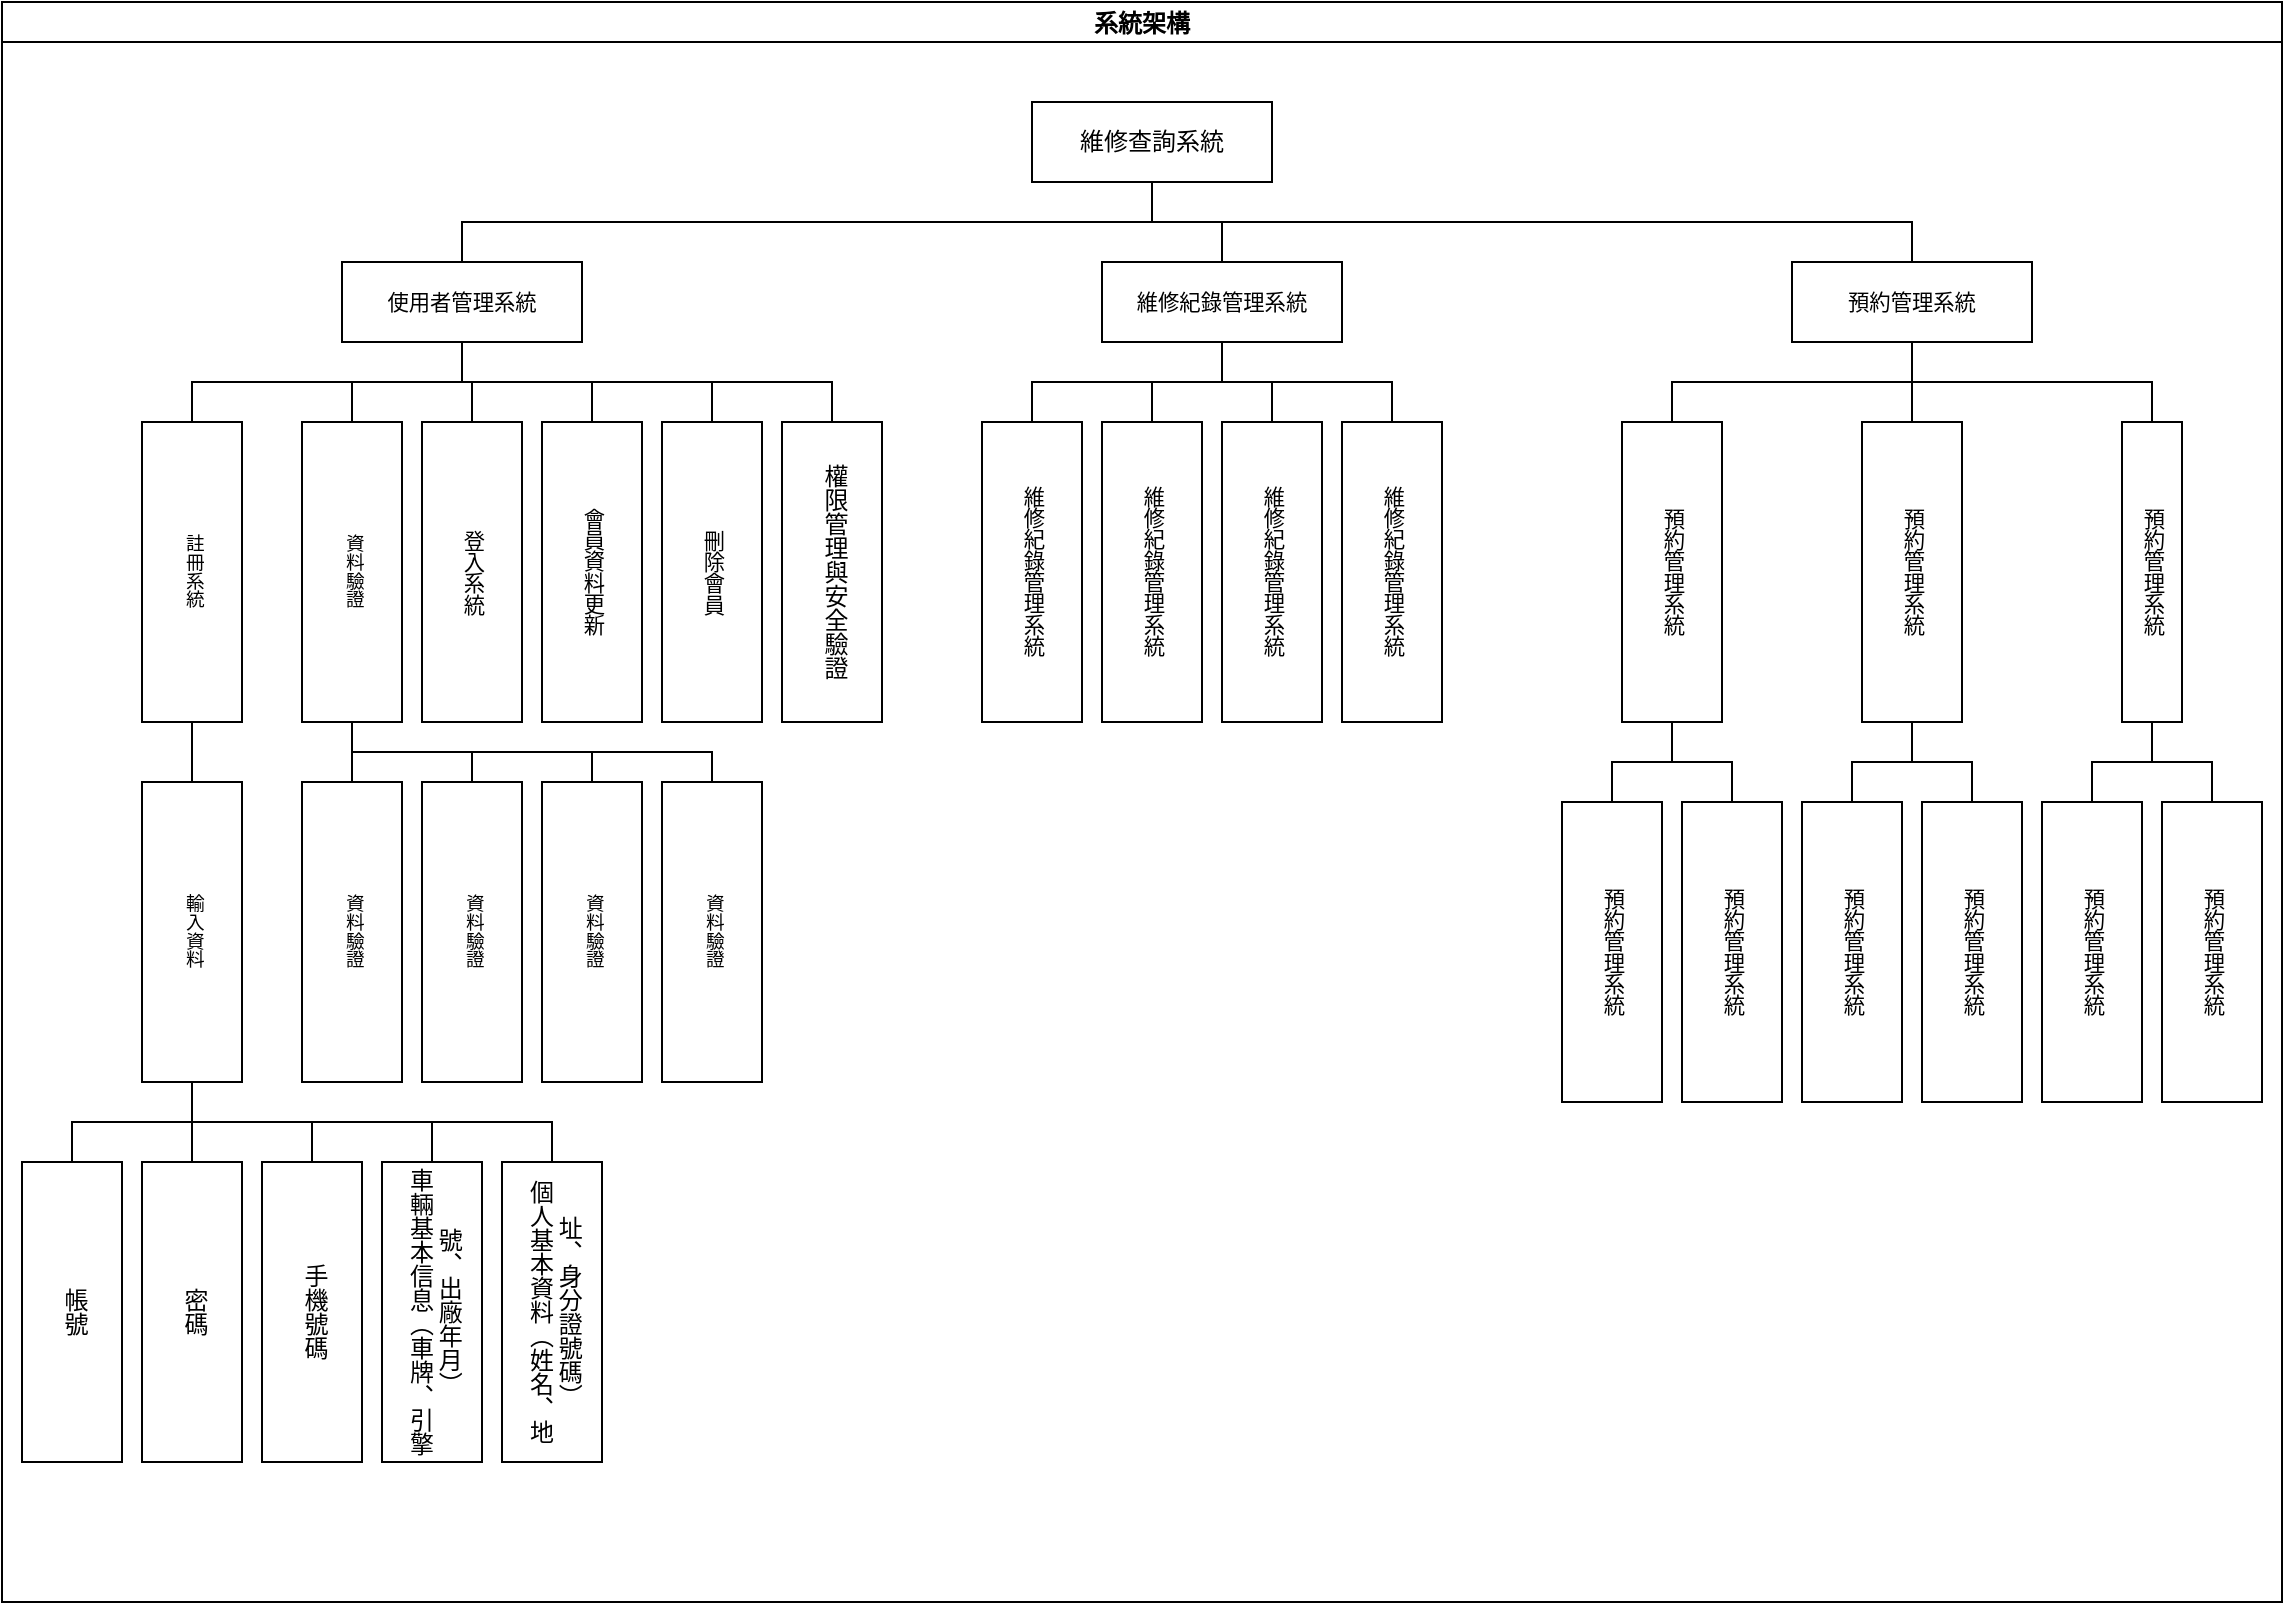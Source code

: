 <mxfile version="24.7.14">
  <diagram id="prtHgNgQTEPvFCAcTncT" name="Page-1">
    <mxGraphModel dx="1750" dy="1030" grid="1" gridSize="10" guides="1" tooltips="1" connect="1" arrows="1" fold="1" page="1" pageScale="1" pageWidth="1169" pageHeight="827" math="0" shadow="0">
      <root>
        <mxCell id="0" />
        <mxCell id="1" parent="0" />
        <mxCell id="vLOGakIaKndCi6_WX_65-37" value="系統架構" style="swimlane;startSize=20;horizontal=1;containerType=tree;textShadow=0;" vertex="1" parent="1">
          <mxGeometry x="20" y="14" width="1140" height="800" as="geometry" />
        </mxCell>
        <mxCell id="vLOGakIaKndCi6_WX_65-38" value="" style="edgeStyle=elbowEdgeStyle;elbow=vertical;sourcePerimeterSpacing=0;targetPerimeterSpacing=0;startArrow=none;endArrow=none;rounded=0;curved=0;" edge="1" parent="vLOGakIaKndCi6_WX_65-37" source="vLOGakIaKndCi6_WX_65-39" target="vLOGakIaKndCi6_WX_65-40">
          <mxGeometry relative="1" as="geometry" />
        </mxCell>
        <mxCell id="vLOGakIaKndCi6_WX_65-39" value="維修查詢系統" style="whiteSpace=wrap;html=1;treeFolding=1;treeMoving=1;newEdgeStyle={&quot;edgeStyle&quot;:&quot;elbowEdgeStyle&quot;,&quot;startArrow&quot;:&quot;none&quot;,&quot;endArrow&quot;:&quot;none&quot;};" vertex="1" parent="vLOGakIaKndCi6_WX_65-37">
          <mxGeometry x="515" y="50" width="120" height="40" as="geometry" />
        </mxCell>
        <mxCell id="vLOGakIaKndCi6_WX_65-40" value="&lt;span style=&quot;font-size: 10.667px; text-indent: -36.48px;&quot;&gt;維修紀錄管理系統&lt;/span&gt;" style="whiteSpace=wrap;html=1;treeFolding=1;treeMoving=1;newEdgeStyle={&quot;edgeStyle&quot;:&quot;elbowEdgeStyle&quot;,&quot;startArrow&quot;:&quot;none&quot;,&quot;endArrow&quot;:&quot;none&quot;};" vertex="1" parent="vLOGakIaKndCi6_WX_65-37">
          <mxGeometry x="550" y="130" width="120" height="40" as="geometry" />
        </mxCell>
        <mxCell id="vLOGakIaKndCi6_WX_65-41" value="" style="edgeStyle=elbowEdgeStyle;elbow=vertical;sourcePerimeterSpacing=0;targetPerimeterSpacing=0;startArrow=none;endArrow=none;rounded=0;curved=0;" edge="1" target="vLOGakIaKndCi6_WX_65-42" source="vLOGakIaKndCi6_WX_65-39" parent="vLOGakIaKndCi6_WX_65-37">
          <mxGeometry relative="1" as="geometry">
            <mxPoint x="585" y="110" as="sourcePoint" />
          </mxGeometry>
        </mxCell>
        <mxCell id="vLOGakIaKndCi6_WX_65-42" value="&lt;span style=&quot;font-size: 10.667px; text-indent: -36.48px;&quot;&gt;使用者管理系統&lt;/span&gt;" style="whiteSpace=wrap;html=1;treeFolding=1;treeMoving=1;newEdgeStyle={&quot;edgeStyle&quot;:&quot;elbowEdgeStyle&quot;,&quot;startArrow&quot;:&quot;none&quot;,&quot;endArrow&quot;:&quot;none&quot;};" vertex="1" parent="vLOGakIaKndCi6_WX_65-37">
          <mxGeometry x="170" y="130" width="120" height="40" as="geometry" />
        </mxCell>
        <mxCell id="vLOGakIaKndCi6_WX_65-43" value="" style="edgeStyle=elbowEdgeStyle;elbow=vertical;sourcePerimeterSpacing=0;targetPerimeterSpacing=0;startArrow=none;endArrow=none;rounded=0;curved=0;" edge="1" target="vLOGakIaKndCi6_WX_65-44" source="vLOGakIaKndCi6_WX_65-39" parent="vLOGakIaKndCi6_WX_65-37">
          <mxGeometry relative="1" as="geometry">
            <mxPoint x="585" y="110" as="sourcePoint" />
          </mxGeometry>
        </mxCell>
        <mxCell id="vLOGakIaKndCi6_WX_65-44" value="&lt;span style=&quot;font-size: 10.667px; text-indent: -36.48px;&quot;&gt;預約管理系統&lt;/span&gt;" style="whiteSpace=wrap;html=1;treeFolding=1;treeMoving=1;newEdgeStyle={&quot;edgeStyle&quot;:&quot;elbowEdgeStyle&quot;,&quot;startArrow&quot;:&quot;none&quot;,&quot;endArrow&quot;:&quot;none&quot;};" vertex="1" parent="vLOGakIaKndCi6_WX_65-37">
          <mxGeometry x="895" y="130" width="120" height="40" as="geometry" />
        </mxCell>
        <mxCell id="vLOGakIaKndCi6_WX_65-51" value="" style="edgeStyle=elbowEdgeStyle;elbow=vertical;sourcePerimeterSpacing=0;targetPerimeterSpacing=0;startArrow=none;endArrow=none;rounded=0;curved=0;" edge="1" target="vLOGakIaKndCi6_WX_65-52" source="vLOGakIaKndCi6_WX_65-42" parent="vLOGakIaKndCi6_WX_65-37">
          <mxGeometry relative="1" as="geometry">
            <mxPoint x="585" y="110" as="sourcePoint" />
          </mxGeometry>
        </mxCell>
        <mxCell id="vLOGakIaKndCi6_WX_65-52" value="&lt;span style=&quot;font-size: 10.667px;&quot;&gt;登入系統&lt;/span&gt;" style="whiteSpace=wrap;html=1;treeFolding=1;treeMoving=1;newEdgeStyle={&quot;edgeStyle&quot;:&quot;elbowEdgeStyle&quot;,&quot;startArrow&quot;:&quot;none&quot;,&quot;endArrow&quot;:&quot;none&quot;};textDirection=vertical-lr;direction=west;" vertex="1" parent="vLOGakIaKndCi6_WX_65-37">
          <mxGeometry x="210" y="210" width="50" height="150" as="geometry" />
        </mxCell>
        <mxCell id="vLOGakIaKndCi6_WX_65-54" value="" style="edgeStyle=elbowEdgeStyle;elbow=vertical;sourcePerimeterSpacing=0;targetPerimeterSpacing=0;startArrow=none;endArrow=none;rounded=0;curved=0;" edge="1" target="vLOGakIaKndCi6_WX_65-55" source="vLOGakIaKndCi6_WX_65-42" parent="vLOGakIaKndCi6_WX_65-37">
          <mxGeometry relative="1" as="geometry">
            <mxPoint x="240" y="190" as="sourcePoint" />
          </mxGeometry>
        </mxCell>
        <mxCell id="vLOGakIaKndCi6_WX_65-55" value="&lt;span style=&quot;font-size: 9.333px; text-indent: -36.48px;&quot;&gt;資料驗證&lt;/span&gt;" style="whiteSpace=wrap;html=1;treeFolding=1;treeMoving=1;newEdgeStyle={&quot;edgeStyle&quot;:&quot;elbowEdgeStyle&quot;,&quot;startArrow&quot;:&quot;none&quot;,&quot;endArrow&quot;:&quot;none&quot;};textDirection=vertical-lr;direction=west;" vertex="1" parent="vLOGakIaKndCi6_WX_65-37">
          <mxGeometry x="150" y="210" width="50" height="150" as="geometry" />
        </mxCell>
        <mxCell id="vLOGakIaKndCi6_WX_65-56" value="" style="edgeStyle=elbowEdgeStyle;elbow=vertical;sourcePerimeterSpacing=0;targetPerimeterSpacing=0;startArrow=none;endArrow=none;rounded=0;curved=0;" edge="1" target="vLOGakIaKndCi6_WX_65-57" source="vLOGakIaKndCi6_WX_65-42" parent="vLOGakIaKndCi6_WX_65-37">
          <mxGeometry relative="1" as="geometry">
            <mxPoint x="240" y="190" as="sourcePoint" />
          </mxGeometry>
        </mxCell>
        <mxCell id="vLOGakIaKndCi6_WX_65-57" value="&lt;span style=&quot;font-size: 9.333px; text-indent: -36.48px;&quot;&gt;註冊系統&lt;/span&gt;" style="whiteSpace=wrap;html=1;treeFolding=1;treeMoving=1;newEdgeStyle={&quot;edgeStyle&quot;:&quot;elbowEdgeStyle&quot;,&quot;startArrow&quot;:&quot;none&quot;,&quot;endArrow&quot;:&quot;none&quot;};textDirection=vertical-lr;direction=west;" vertex="1" parent="vLOGakIaKndCi6_WX_65-37">
          <mxGeometry x="70" y="210" width="50" height="150" as="geometry" />
        </mxCell>
        <mxCell id="vLOGakIaKndCi6_WX_65-58" value="" style="edgeStyle=elbowEdgeStyle;elbow=vertical;sourcePerimeterSpacing=0;targetPerimeterSpacing=0;startArrow=none;endArrow=none;rounded=0;curved=0;" edge="1" target="vLOGakIaKndCi6_WX_65-59" source="vLOGakIaKndCi6_WX_65-42" parent="vLOGakIaKndCi6_WX_65-37">
          <mxGeometry relative="1" as="geometry">
            <mxPoint x="240" y="190" as="sourcePoint" />
          </mxGeometry>
        </mxCell>
        <mxCell id="vLOGakIaKndCi6_WX_65-59" value="&lt;span style=&quot;font-size: 10.667px; text-indent: -36.48px;&quot;&gt;會員資料更新&lt;/span&gt;" style="whiteSpace=wrap;html=1;treeFolding=1;treeMoving=1;newEdgeStyle={&quot;edgeStyle&quot;:&quot;elbowEdgeStyle&quot;,&quot;startArrow&quot;:&quot;none&quot;,&quot;endArrow&quot;:&quot;none&quot;};textDirection=vertical-lr;direction=west;" vertex="1" parent="vLOGakIaKndCi6_WX_65-37">
          <mxGeometry x="270" y="210" width="50" height="150" as="geometry" />
        </mxCell>
        <mxCell id="vLOGakIaKndCi6_WX_65-64" value="" style="edgeStyle=elbowEdgeStyle;elbow=vertical;sourcePerimeterSpacing=0;targetPerimeterSpacing=0;startArrow=none;endArrow=none;rounded=0;curved=0;" edge="1" target="vLOGakIaKndCi6_WX_65-65" source="vLOGakIaKndCi6_WX_65-42" parent="vLOGakIaKndCi6_WX_65-37">
          <mxGeometry relative="1" as="geometry">
            <mxPoint x="240" y="190" as="sourcePoint" />
          </mxGeometry>
        </mxCell>
        <mxCell id="vLOGakIaKndCi6_WX_65-65" value="&lt;span style=&quot;font-size: 10.667px; text-indent: -36.48px;&quot;&gt;刪除會員&lt;/span&gt;" style="whiteSpace=wrap;html=1;treeFolding=1;treeMoving=1;newEdgeStyle={&quot;edgeStyle&quot;:&quot;elbowEdgeStyle&quot;,&quot;startArrow&quot;:&quot;none&quot;,&quot;endArrow&quot;:&quot;none&quot;};textDirection=vertical-lr;direction=west;" vertex="1" parent="vLOGakIaKndCi6_WX_65-37">
          <mxGeometry x="330" y="210" width="50" height="150" as="geometry" />
        </mxCell>
        <mxCell id="vLOGakIaKndCi6_WX_65-66" value="" style="edgeStyle=elbowEdgeStyle;elbow=vertical;sourcePerimeterSpacing=0;targetPerimeterSpacing=0;startArrow=none;endArrow=none;rounded=0;curved=0;" edge="1" target="vLOGakIaKndCi6_WX_65-67" source="vLOGakIaKndCi6_WX_65-42" parent="vLOGakIaKndCi6_WX_65-37">
          <mxGeometry relative="1" as="geometry">
            <mxPoint x="240" y="190" as="sourcePoint" />
          </mxGeometry>
        </mxCell>
        <mxCell id="vLOGakIaKndCi6_WX_65-67" value="權限管理與安全驗證" style="whiteSpace=wrap;html=1;treeFolding=1;treeMoving=1;newEdgeStyle={&quot;edgeStyle&quot;:&quot;elbowEdgeStyle&quot;,&quot;startArrow&quot;:&quot;none&quot;,&quot;endArrow&quot;:&quot;none&quot;};textDirection=vertical-lr;direction=west;" vertex="1" parent="vLOGakIaKndCi6_WX_65-37">
          <mxGeometry x="390" y="210" width="50" height="150" as="geometry" />
        </mxCell>
        <mxCell id="vLOGakIaKndCi6_WX_65-68" value="" style="edgeStyle=elbowEdgeStyle;elbow=vertical;sourcePerimeterSpacing=0;targetPerimeterSpacing=0;startArrow=none;endArrow=none;rounded=0;curved=0;" edge="1" target="vLOGakIaKndCi6_WX_65-69" source="vLOGakIaKndCi6_WX_65-57" parent="vLOGakIaKndCi6_WX_65-37">
          <mxGeometry relative="1" as="geometry">
            <mxPoint x="225" y="190" as="sourcePoint" />
          </mxGeometry>
        </mxCell>
        <mxCell id="vLOGakIaKndCi6_WX_65-69" value="&lt;span style=&quot;font-size: 9.333px; text-indent: -36.48px;&quot;&gt;輸入資料&lt;/span&gt;" style="whiteSpace=wrap;html=1;treeFolding=1;treeMoving=1;newEdgeStyle={&quot;edgeStyle&quot;:&quot;elbowEdgeStyle&quot;,&quot;startArrow&quot;:&quot;none&quot;,&quot;endArrow&quot;:&quot;none&quot;};textDirection=vertical-lr;direction=west;" vertex="1" parent="vLOGakIaKndCi6_WX_65-37">
          <mxGeometry x="70" y="390" width="50" height="150" as="geometry" />
        </mxCell>
        <mxCell id="vLOGakIaKndCi6_WX_65-70" value="" style="edgeStyle=elbowEdgeStyle;elbow=vertical;sourcePerimeterSpacing=0;targetPerimeterSpacing=0;startArrow=none;endArrow=none;rounded=0;curved=0;" edge="1" target="vLOGakIaKndCi6_WX_65-71" source="vLOGakIaKndCi6_WX_65-69" parent="vLOGakIaKndCi6_WX_65-37">
          <mxGeometry relative="1" as="geometry">
            <mxPoint x="105" y="380" as="sourcePoint" />
          </mxGeometry>
        </mxCell>
        <mxCell id="vLOGakIaKndCi6_WX_65-71" value="密碼" style="whiteSpace=wrap;html=1;treeFolding=1;treeMoving=1;newEdgeStyle={&quot;edgeStyle&quot;:&quot;elbowEdgeStyle&quot;,&quot;startArrow&quot;:&quot;none&quot;,&quot;endArrow&quot;:&quot;none&quot;};textDirection=vertical-lr;direction=west;" vertex="1" parent="vLOGakIaKndCi6_WX_65-37">
          <mxGeometry x="70" y="580" width="50" height="150" as="geometry" />
        </mxCell>
        <mxCell id="vLOGakIaKndCi6_WX_65-72" value="" style="edgeStyle=elbowEdgeStyle;elbow=vertical;sourcePerimeterSpacing=0;targetPerimeterSpacing=0;startArrow=none;endArrow=none;rounded=0;curved=0;" edge="1" target="vLOGakIaKndCi6_WX_65-73" source="vLOGakIaKndCi6_WX_65-69" parent="vLOGakIaKndCi6_WX_65-37">
          <mxGeometry relative="1" as="geometry">
            <mxPoint x="105" y="564" as="sourcePoint" />
          </mxGeometry>
        </mxCell>
        <mxCell id="vLOGakIaKndCi6_WX_65-73" value="手機號碼" style="whiteSpace=wrap;html=1;treeFolding=1;treeMoving=1;newEdgeStyle={&quot;edgeStyle&quot;:&quot;elbowEdgeStyle&quot;,&quot;startArrow&quot;:&quot;none&quot;,&quot;endArrow&quot;:&quot;none&quot;};textDirection=vertical-lr;direction=west;" vertex="1" parent="vLOGakIaKndCi6_WX_65-37">
          <mxGeometry x="130" y="580" width="50" height="150" as="geometry" />
        </mxCell>
        <mxCell id="vLOGakIaKndCi6_WX_65-74" value="" style="edgeStyle=elbowEdgeStyle;elbow=vertical;sourcePerimeterSpacing=0;targetPerimeterSpacing=0;startArrow=none;endArrow=none;rounded=0;curved=0;" edge="1" target="vLOGakIaKndCi6_WX_65-75" source="vLOGakIaKndCi6_WX_65-69" parent="vLOGakIaKndCi6_WX_65-37">
          <mxGeometry relative="1" as="geometry">
            <mxPoint x="105" y="564" as="sourcePoint" />
          </mxGeometry>
        </mxCell>
        <mxCell id="vLOGakIaKndCi6_WX_65-75" value="車輛基本信息（車牌、引擎號、出廠年月）" style="whiteSpace=wrap;html=1;treeFolding=1;treeMoving=1;newEdgeStyle={&quot;edgeStyle&quot;:&quot;elbowEdgeStyle&quot;,&quot;startArrow&quot;:&quot;none&quot;,&quot;endArrow&quot;:&quot;none&quot;};textDirection=vertical-lr;direction=west;" vertex="1" parent="vLOGakIaKndCi6_WX_65-37">
          <mxGeometry x="190" y="580" width="50" height="150" as="geometry" />
        </mxCell>
        <mxCell id="vLOGakIaKndCi6_WX_65-76" value="" style="edgeStyle=elbowEdgeStyle;elbow=vertical;sourcePerimeterSpacing=0;targetPerimeterSpacing=0;startArrow=none;endArrow=none;rounded=0;curved=0;" edge="1" target="vLOGakIaKndCi6_WX_65-77" source="vLOGakIaKndCi6_WX_65-69" parent="vLOGakIaKndCi6_WX_65-37">
          <mxGeometry relative="1" as="geometry">
            <mxPoint x="105" y="564" as="sourcePoint" />
          </mxGeometry>
        </mxCell>
        <mxCell id="vLOGakIaKndCi6_WX_65-77" value="帳號" style="whiteSpace=wrap;html=1;treeFolding=1;treeMoving=1;newEdgeStyle={&quot;edgeStyle&quot;:&quot;elbowEdgeStyle&quot;,&quot;startArrow&quot;:&quot;none&quot;,&quot;endArrow&quot;:&quot;none&quot;};textDirection=vertical-lr;direction=west;" vertex="1" parent="vLOGakIaKndCi6_WX_65-37">
          <mxGeometry x="10" y="580" width="50" height="150" as="geometry" />
        </mxCell>
        <mxCell id="vLOGakIaKndCi6_WX_65-78" value="" style="edgeStyle=elbowEdgeStyle;elbow=vertical;sourcePerimeterSpacing=0;targetPerimeterSpacing=0;startArrow=none;endArrow=none;rounded=0;curved=0;" edge="1" target="vLOGakIaKndCi6_WX_65-79" source="vLOGakIaKndCi6_WX_65-69" parent="vLOGakIaKndCi6_WX_65-37">
          <mxGeometry relative="1" as="geometry">
            <mxPoint x="105" y="564" as="sourcePoint" />
          </mxGeometry>
        </mxCell>
        <mxCell id="vLOGakIaKndCi6_WX_65-79" value="個人基本資料（姓名、地址、身分證號碼）" style="whiteSpace=wrap;html=1;treeFolding=1;treeMoving=1;newEdgeStyle={&quot;edgeStyle&quot;:&quot;elbowEdgeStyle&quot;,&quot;startArrow&quot;:&quot;none&quot;,&quot;endArrow&quot;:&quot;none&quot;};textDirection=vertical-lr;direction=west;" vertex="1" parent="vLOGakIaKndCi6_WX_65-37">
          <mxGeometry x="250" y="580" width="50" height="150" as="geometry" />
        </mxCell>
        <mxCell id="vLOGakIaKndCi6_WX_65-80" value="" style="edgeStyle=elbowEdgeStyle;elbow=vertical;sourcePerimeterSpacing=0;targetPerimeterSpacing=0;startArrow=none;endArrow=none;rounded=0;curved=0;" edge="1" target="vLOGakIaKndCi6_WX_65-81" source="vLOGakIaKndCi6_WX_65-55" parent="vLOGakIaKndCi6_WX_65-37">
          <mxGeometry relative="1" as="geometry">
            <mxPoint x="240" y="190" as="sourcePoint" />
          </mxGeometry>
        </mxCell>
        <mxCell id="vLOGakIaKndCi6_WX_65-81" value="&lt;span style=&quot;font-size: 9.333px; text-indent: -36.48px;&quot;&gt;資料驗證&lt;/span&gt;" style="whiteSpace=wrap;html=1;treeFolding=1;treeMoving=1;newEdgeStyle={&quot;edgeStyle&quot;:&quot;elbowEdgeStyle&quot;,&quot;startArrow&quot;:&quot;none&quot;,&quot;endArrow&quot;:&quot;none&quot;};textDirection=vertical-lr;direction=west;" vertex="1" parent="vLOGakIaKndCi6_WX_65-37">
          <mxGeometry x="150" y="390" width="50" height="150" as="geometry" />
        </mxCell>
        <mxCell id="vLOGakIaKndCi6_WX_65-82" value="" style="edgeStyle=elbowEdgeStyle;elbow=vertical;sourcePerimeterSpacing=0;targetPerimeterSpacing=0;startArrow=none;endArrow=none;rounded=0;curved=0;" edge="1" target="vLOGakIaKndCi6_WX_65-83" source="vLOGakIaKndCi6_WX_65-44" parent="vLOGakIaKndCi6_WX_65-37">
          <mxGeometry relative="1" as="geometry">
            <mxPoint x="535" y="104" as="sourcePoint" />
          </mxGeometry>
        </mxCell>
        <mxCell id="vLOGakIaKndCi6_WX_65-83" value="&lt;span style=&quot;font-size: 10.667px; text-indent: -36.48px;&quot;&gt;預約管理系統&lt;/span&gt;" style="whiteSpace=wrap;html=1;treeFolding=1;treeMoving=1;newEdgeStyle={&quot;edgeStyle&quot;:&quot;elbowEdgeStyle&quot;,&quot;startArrow&quot;:&quot;none&quot;,&quot;endArrow&quot;:&quot;none&quot;};textDirection=vertical-lr;direction=west;" vertex="1" parent="vLOGakIaKndCi6_WX_65-37">
          <mxGeometry x="930" y="210" width="50" height="150" as="geometry" />
        </mxCell>
        <mxCell id="vLOGakIaKndCi6_WX_65-84" value="" style="edgeStyle=elbowEdgeStyle;elbow=vertical;sourcePerimeterSpacing=0;targetPerimeterSpacing=0;startArrow=none;endArrow=none;rounded=0;curved=0;" edge="1" target="vLOGakIaKndCi6_WX_65-85" source="vLOGakIaKndCi6_WX_65-44" parent="vLOGakIaKndCi6_WX_65-37">
          <mxGeometry relative="1" as="geometry">
            <mxPoint x="1020" y="184" as="sourcePoint" />
          </mxGeometry>
        </mxCell>
        <mxCell id="vLOGakIaKndCi6_WX_65-85" value="&lt;span style=&quot;font-size: 10.667px; text-indent: -36.48px;&quot;&gt;預約管理系統&lt;/span&gt;" style="whiteSpace=wrap;html=1;treeFolding=1;treeMoving=1;newEdgeStyle={&quot;edgeStyle&quot;:&quot;elbowEdgeStyle&quot;,&quot;startArrow&quot;:&quot;none&quot;,&quot;endArrow&quot;:&quot;none&quot;};textDirection=vertical-lr;direction=west;" vertex="1" parent="vLOGakIaKndCi6_WX_65-37">
          <mxGeometry x="810" y="210" width="50" height="150" as="geometry" />
        </mxCell>
        <mxCell id="vLOGakIaKndCi6_WX_65-86" value="" style="edgeStyle=elbowEdgeStyle;elbow=vertical;sourcePerimeterSpacing=0;targetPerimeterSpacing=0;startArrow=none;endArrow=none;rounded=0;curved=0;" edge="1" target="vLOGakIaKndCi6_WX_65-87" source="vLOGakIaKndCi6_WX_65-44" parent="vLOGakIaKndCi6_WX_65-37">
          <mxGeometry relative="1" as="geometry">
            <mxPoint x="1020" y="184" as="sourcePoint" />
          </mxGeometry>
        </mxCell>
        <mxCell id="vLOGakIaKndCi6_WX_65-87" value="&lt;span style=&quot;font-size: 10.667px; text-indent: -36.48px;&quot;&gt;預約管理系統&lt;/span&gt;" style="whiteSpace=wrap;html=1;treeFolding=1;treeMoving=1;newEdgeStyle={&quot;edgeStyle&quot;:&quot;elbowEdgeStyle&quot;,&quot;startArrow&quot;:&quot;none&quot;,&quot;endArrow&quot;:&quot;none&quot;};textDirection=vertical-lr;direction=west;" vertex="1" parent="vLOGakIaKndCi6_WX_65-37">
          <mxGeometry x="1060" y="210" width="30" height="150" as="geometry" />
        </mxCell>
        <mxCell id="vLOGakIaKndCi6_WX_65-88" value="" style="edgeStyle=elbowEdgeStyle;elbow=vertical;sourcePerimeterSpacing=0;targetPerimeterSpacing=0;startArrow=none;endArrow=none;rounded=0;curved=0;" edge="1" target="vLOGakIaKndCi6_WX_65-89" source="vLOGakIaKndCi6_WX_65-85" parent="vLOGakIaKndCi6_WX_65-37">
          <mxGeometry relative="1" as="geometry">
            <mxPoint x="955" y="184" as="sourcePoint" />
          </mxGeometry>
        </mxCell>
        <mxCell id="vLOGakIaKndCi6_WX_65-89" value="&lt;span style=&quot;font-size: 10.667px; text-indent: -36.48px;&quot;&gt;預約管理系統&lt;/span&gt;" style="whiteSpace=wrap;html=1;treeFolding=1;treeMoving=1;newEdgeStyle={&quot;edgeStyle&quot;:&quot;elbowEdgeStyle&quot;,&quot;startArrow&quot;:&quot;none&quot;,&quot;endArrow&quot;:&quot;none&quot;};textDirection=vertical-lr;direction=west;" vertex="1" parent="vLOGakIaKndCi6_WX_65-37">
          <mxGeometry x="840" y="400" width="50" height="150" as="geometry" />
        </mxCell>
        <mxCell id="vLOGakIaKndCi6_WX_65-90" value="" style="edgeStyle=elbowEdgeStyle;elbow=vertical;sourcePerimeterSpacing=0;targetPerimeterSpacing=0;startArrow=none;endArrow=none;rounded=0;curved=0;" edge="1" target="vLOGakIaKndCi6_WX_65-91" source="vLOGakIaKndCi6_WX_65-85" parent="vLOGakIaKndCi6_WX_65-37">
          <mxGeometry relative="1" as="geometry">
            <mxPoint x="885" y="374" as="sourcePoint" />
          </mxGeometry>
        </mxCell>
        <mxCell id="vLOGakIaKndCi6_WX_65-91" value="&lt;span style=&quot;font-size: 10.667px; text-indent: -36.48px;&quot;&gt;預約管理系統&lt;/span&gt;" style="whiteSpace=wrap;html=1;treeFolding=1;treeMoving=1;newEdgeStyle={&quot;edgeStyle&quot;:&quot;elbowEdgeStyle&quot;,&quot;startArrow&quot;:&quot;none&quot;,&quot;endArrow&quot;:&quot;none&quot;};textDirection=vertical-lr;direction=west;" vertex="1" parent="vLOGakIaKndCi6_WX_65-37">
          <mxGeometry x="780" y="400" width="50" height="150" as="geometry" />
        </mxCell>
        <mxCell id="vLOGakIaKndCi6_WX_65-92" value="" style="edgeStyle=elbowEdgeStyle;elbow=vertical;sourcePerimeterSpacing=0;targetPerimeterSpacing=0;startArrow=none;endArrow=none;rounded=0;curved=0;" edge="1" target="vLOGakIaKndCi6_WX_65-93" source="vLOGakIaKndCi6_WX_65-83" parent="vLOGakIaKndCi6_WX_65-37">
          <mxGeometry relative="1" as="geometry">
            <mxPoint x="945" y="184" as="sourcePoint" />
          </mxGeometry>
        </mxCell>
        <mxCell id="vLOGakIaKndCi6_WX_65-93" value="&lt;span style=&quot;font-size: 10.667px; text-indent: -36.48px;&quot;&gt;預約管理系統&lt;/span&gt;" style="whiteSpace=wrap;html=1;treeFolding=1;treeMoving=1;newEdgeStyle={&quot;edgeStyle&quot;:&quot;elbowEdgeStyle&quot;,&quot;startArrow&quot;:&quot;none&quot;,&quot;endArrow&quot;:&quot;none&quot;};textDirection=vertical-lr;direction=west;" vertex="1" parent="vLOGakIaKndCi6_WX_65-37">
          <mxGeometry x="900" y="400" width="50" height="150" as="geometry" />
        </mxCell>
        <mxCell id="vLOGakIaKndCi6_WX_65-94" value="" style="edgeStyle=elbowEdgeStyle;elbow=vertical;sourcePerimeterSpacing=0;targetPerimeterSpacing=0;startArrow=none;endArrow=none;rounded=0;curved=0;" edge="1" target="vLOGakIaKndCi6_WX_65-95" source="vLOGakIaKndCi6_WX_65-83" parent="vLOGakIaKndCi6_WX_65-37">
          <mxGeometry relative="1" as="geometry">
            <mxPoint x="945" y="374" as="sourcePoint" />
          </mxGeometry>
        </mxCell>
        <mxCell id="vLOGakIaKndCi6_WX_65-95" value="&lt;span style=&quot;font-size: 10.667px; text-indent: -36.48px;&quot;&gt;預約管理系統&lt;/span&gt;" style="whiteSpace=wrap;html=1;treeFolding=1;treeMoving=1;newEdgeStyle={&quot;edgeStyle&quot;:&quot;elbowEdgeStyle&quot;,&quot;startArrow&quot;:&quot;none&quot;,&quot;endArrow&quot;:&quot;none&quot;};textDirection=vertical-lr;direction=west;" vertex="1" parent="vLOGakIaKndCi6_WX_65-37">
          <mxGeometry x="960" y="400" width="50" height="150" as="geometry" />
        </mxCell>
        <mxCell id="vLOGakIaKndCi6_WX_65-96" value="" style="edgeStyle=elbowEdgeStyle;elbow=vertical;sourcePerimeterSpacing=0;targetPerimeterSpacing=0;startArrow=none;endArrow=none;rounded=0;curved=0;" edge="1" target="vLOGakIaKndCi6_WX_65-97" source="vLOGakIaKndCi6_WX_65-87" parent="vLOGakIaKndCi6_WX_65-37">
          <mxGeometry relative="1" as="geometry">
            <mxPoint x="1005" y="184" as="sourcePoint" />
          </mxGeometry>
        </mxCell>
        <mxCell id="vLOGakIaKndCi6_WX_65-97" value="&lt;span style=&quot;font-size: 10.667px; text-indent: -36.48px;&quot;&gt;預約管理系統&lt;/span&gt;" style="whiteSpace=wrap;html=1;treeFolding=1;treeMoving=1;newEdgeStyle={&quot;edgeStyle&quot;:&quot;elbowEdgeStyle&quot;,&quot;startArrow&quot;:&quot;none&quot;,&quot;endArrow&quot;:&quot;none&quot;};textDirection=vertical-lr;" vertex="1" parent="vLOGakIaKndCi6_WX_65-37">
          <mxGeometry x="1080" y="400" width="50" height="150" as="geometry" />
        </mxCell>
        <mxCell id="vLOGakIaKndCi6_WX_65-98" value="" style="edgeStyle=elbowEdgeStyle;elbow=vertical;sourcePerimeterSpacing=0;targetPerimeterSpacing=0;startArrow=none;endArrow=none;rounded=0;curved=0;" edge="1" target="vLOGakIaKndCi6_WX_65-99" source="vLOGakIaKndCi6_WX_65-87" parent="vLOGakIaKndCi6_WX_65-37">
          <mxGeometry relative="1" as="geometry">
            <mxPoint x="1125" y="374" as="sourcePoint" />
          </mxGeometry>
        </mxCell>
        <mxCell id="vLOGakIaKndCi6_WX_65-99" value="&lt;span style=&quot;font-size: 10.667px; text-indent: -36.48px;&quot;&gt;預約管理系統&lt;/span&gt;" style="whiteSpace=wrap;html=1;treeFolding=1;treeMoving=1;newEdgeStyle={&quot;edgeStyle&quot;:&quot;elbowEdgeStyle&quot;,&quot;startArrow&quot;:&quot;none&quot;,&quot;endArrow&quot;:&quot;none&quot;};textDirection=vertical-lr;direction=west;" vertex="1" parent="vLOGakIaKndCi6_WX_65-37">
          <mxGeometry x="1020" y="400" width="50" height="150" as="geometry" />
        </mxCell>
        <mxCell id="vLOGakIaKndCi6_WX_65-100" value="" style="edgeStyle=elbowEdgeStyle;elbow=vertical;sourcePerimeterSpacing=0;targetPerimeterSpacing=0;startArrow=none;endArrow=none;rounded=0;curved=0;" edge="1" target="vLOGakIaKndCi6_WX_65-101" source="vLOGakIaKndCi6_WX_65-40" parent="vLOGakIaKndCi6_WX_65-37">
          <mxGeometry relative="1" as="geometry">
            <mxPoint x="595" y="104" as="sourcePoint" />
          </mxGeometry>
        </mxCell>
        <mxCell id="vLOGakIaKndCi6_WX_65-101" value="&lt;span style=&quot;font-size: 10.667px; text-indent: -36.48px;&quot;&gt;維修紀錄管理系統&lt;/span&gt;" style="whiteSpace=wrap;html=1;treeFolding=1;treeMoving=1;newEdgeStyle={&quot;edgeStyle&quot;:&quot;elbowEdgeStyle&quot;,&quot;startArrow&quot;:&quot;none&quot;,&quot;endArrow&quot;:&quot;none&quot;};textDirection=vertical-lr;direction=west;" vertex="1" parent="vLOGakIaKndCi6_WX_65-37">
          <mxGeometry x="490" y="210" width="50" height="150" as="geometry" />
        </mxCell>
        <mxCell id="vLOGakIaKndCi6_WX_65-102" value="" style="edgeStyle=elbowEdgeStyle;elbow=vertical;sourcePerimeterSpacing=0;targetPerimeterSpacing=0;startArrow=none;endArrow=none;rounded=0;curved=0;" edge="1" target="vLOGakIaKndCi6_WX_65-103" source="vLOGakIaKndCi6_WX_65-40" parent="vLOGakIaKndCi6_WX_65-37">
          <mxGeometry relative="1" as="geometry">
            <mxPoint x="595" y="184" as="sourcePoint" />
          </mxGeometry>
        </mxCell>
        <mxCell id="vLOGakIaKndCi6_WX_65-103" value="&lt;span style=&quot;font-size: 10.667px; text-indent: -36.48px;&quot;&gt;維修紀錄管理系統&lt;/span&gt;" style="whiteSpace=wrap;html=1;treeFolding=1;treeMoving=1;newEdgeStyle={&quot;edgeStyle&quot;:&quot;elbowEdgeStyle&quot;,&quot;startArrow&quot;:&quot;none&quot;,&quot;endArrow&quot;:&quot;none&quot;};textDirection=vertical-lr;direction=west;" vertex="1" parent="vLOGakIaKndCi6_WX_65-37">
          <mxGeometry x="550" y="210" width="50" height="150" as="geometry" />
        </mxCell>
        <mxCell id="vLOGakIaKndCi6_WX_65-104" value="" style="edgeStyle=elbowEdgeStyle;elbow=vertical;sourcePerimeterSpacing=0;targetPerimeterSpacing=0;startArrow=none;endArrow=none;rounded=0;curved=0;" edge="1" target="vLOGakIaKndCi6_WX_65-105" source="vLOGakIaKndCi6_WX_65-40" parent="vLOGakIaKndCi6_WX_65-37">
          <mxGeometry relative="1" as="geometry">
            <mxPoint x="595" y="184" as="sourcePoint" />
          </mxGeometry>
        </mxCell>
        <mxCell id="vLOGakIaKndCi6_WX_65-105" value="&lt;span style=&quot;font-size: 10.667px; text-indent: -36.48px;&quot;&gt;維修紀錄管理系統&lt;/span&gt;" style="whiteSpace=wrap;html=1;treeFolding=1;treeMoving=1;newEdgeStyle={&quot;edgeStyle&quot;:&quot;elbowEdgeStyle&quot;,&quot;startArrow&quot;:&quot;none&quot;,&quot;endArrow&quot;:&quot;none&quot;};textDirection=vertical-lr;direction=west;" vertex="1" parent="vLOGakIaKndCi6_WX_65-37">
          <mxGeometry x="610" y="210" width="50" height="150" as="geometry" />
        </mxCell>
        <mxCell id="vLOGakIaKndCi6_WX_65-106" value="" style="edgeStyle=elbowEdgeStyle;elbow=vertical;sourcePerimeterSpacing=0;targetPerimeterSpacing=0;startArrow=none;endArrow=none;rounded=0;curved=0;" edge="1" target="vLOGakIaKndCi6_WX_65-107" source="vLOGakIaKndCi6_WX_65-40" parent="vLOGakIaKndCi6_WX_65-37">
          <mxGeometry relative="1" as="geometry">
            <mxPoint x="595" y="184" as="sourcePoint" />
          </mxGeometry>
        </mxCell>
        <mxCell id="vLOGakIaKndCi6_WX_65-107" value="&lt;span style=&quot;font-size: 10.667px; text-indent: -36.48px;&quot;&gt;維修紀錄管理系統&lt;/span&gt;" style="whiteSpace=wrap;html=1;treeFolding=1;treeMoving=1;newEdgeStyle={&quot;edgeStyle&quot;:&quot;elbowEdgeStyle&quot;,&quot;startArrow&quot;:&quot;none&quot;,&quot;endArrow&quot;:&quot;none&quot;};textDirection=vertical-lr;direction=west;" vertex="1" parent="vLOGakIaKndCi6_WX_65-37">
          <mxGeometry x="670" y="210" width="50" height="150" as="geometry" />
        </mxCell>
        <mxCell id="vLOGakIaKndCi6_WX_65-108" value="" style="edgeStyle=elbowEdgeStyle;elbow=vertical;sourcePerimeterSpacing=0;targetPerimeterSpacing=0;startArrow=none;endArrow=none;rounded=0;curved=0;" edge="1" target="vLOGakIaKndCi6_WX_65-109" source="vLOGakIaKndCi6_WX_65-55" parent="vLOGakIaKndCi6_WX_65-37">
          <mxGeometry relative="1" as="geometry">
            <mxPoint x="190" y="374" as="sourcePoint" />
          </mxGeometry>
        </mxCell>
        <mxCell id="vLOGakIaKndCi6_WX_65-109" value="&lt;span style=&quot;font-size: 9.333px; text-indent: -36.48px;&quot;&gt;資料驗證&lt;/span&gt;" style="whiteSpace=wrap;html=1;treeFolding=1;treeMoving=1;newEdgeStyle={&quot;edgeStyle&quot;:&quot;elbowEdgeStyle&quot;,&quot;startArrow&quot;:&quot;none&quot;,&quot;endArrow&quot;:&quot;none&quot;};textDirection=vertical-lr;direction=west;" vertex="1" parent="vLOGakIaKndCi6_WX_65-37">
          <mxGeometry x="210" y="390" width="50" height="150" as="geometry" />
        </mxCell>
        <mxCell id="vLOGakIaKndCi6_WX_65-110" value="" style="edgeStyle=elbowEdgeStyle;elbow=vertical;sourcePerimeterSpacing=0;targetPerimeterSpacing=0;startArrow=none;endArrow=none;rounded=0;curved=0;" edge="1" target="vLOGakIaKndCi6_WX_65-111" source="vLOGakIaKndCi6_WX_65-55" parent="vLOGakIaKndCi6_WX_65-37">
          <mxGeometry relative="1" as="geometry">
            <mxPoint x="190" y="374" as="sourcePoint" />
          </mxGeometry>
        </mxCell>
        <mxCell id="vLOGakIaKndCi6_WX_65-111" value="&lt;span style=&quot;font-size: 9.333px; text-indent: -36.48px;&quot;&gt;資料驗證&lt;/span&gt;" style="whiteSpace=wrap;html=1;treeFolding=1;treeMoving=1;newEdgeStyle={&quot;edgeStyle&quot;:&quot;elbowEdgeStyle&quot;,&quot;startArrow&quot;:&quot;none&quot;,&quot;endArrow&quot;:&quot;none&quot;};textDirection=vertical-lr;direction=west;" vertex="1" parent="vLOGakIaKndCi6_WX_65-37">
          <mxGeometry x="270" y="390" width="50" height="150" as="geometry" />
        </mxCell>
        <mxCell id="vLOGakIaKndCi6_WX_65-112" value="" style="edgeStyle=elbowEdgeStyle;elbow=vertical;sourcePerimeterSpacing=0;targetPerimeterSpacing=0;startArrow=none;endArrow=none;rounded=0;curved=0;" edge="1" target="vLOGakIaKndCi6_WX_65-113" source="vLOGakIaKndCi6_WX_65-55" parent="vLOGakIaKndCi6_WX_65-37">
          <mxGeometry relative="1" as="geometry">
            <mxPoint x="190" y="374" as="sourcePoint" />
          </mxGeometry>
        </mxCell>
        <mxCell id="vLOGakIaKndCi6_WX_65-113" value="&lt;span style=&quot;font-size: 9.333px; text-indent: -36.48px;&quot;&gt;資料驗證&lt;/span&gt;" style="whiteSpace=wrap;html=1;treeFolding=1;treeMoving=1;newEdgeStyle={&quot;edgeStyle&quot;:&quot;elbowEdgeStyle&quot;,&quot;startArrow&quot;:&quot;none&quot;,&quot;endArrow&quot;:&quot;none&quot;};textDirection=vertical-lr;direction=west;" vertex="1" parent="vLOGakIaKndCi6_WX_65-37">
          <mxGeometry x="330" y="390" width="50" height="150" as="geometry" />
        </mxCell>
      </root>
    </mxGraphModel>
  </diagram>
</mxfile>
